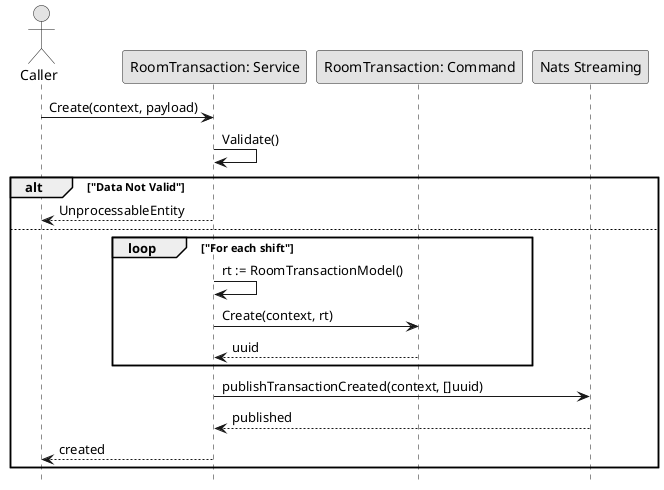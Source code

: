 @startuml CreateRoomTransaction

skinparam ConditionStyle hline
skinparam Monochrome true
skinparam Shadowing false
hide footbox

actor Caller
participant "RoomTransaction: Service" as RoomTransactionService
participant "RoomTransaction: Command" as RoomTransactionCommand
participant "Nats Streaming" as NatsStreaming

Caller->RoomTransactionService: Create(context, payload)
RoomTransactionService->RoomTransactionService: Validate()

alt "Data Not Valid"
    RoomTransactionService-->Caller: UnprocessableEntity
else
    loop "For each shift"
        RoomTransactionService->RoomTransactionService: rt := RoomTransactionModel()
        RoomTransactionService->RoomTransactionCommand: Create(context, rt)
        RoomTransactionCommand-->RoomTransactionService: uuid
    end

    RoomTransactionService->NatsStreaming: publishTransactionCreated(context, []uuid)
    NatsStreaming-->RoomTransactionService: published
    RoomTransactionService-->Caller: created
end

deactivate Caller

@enduml